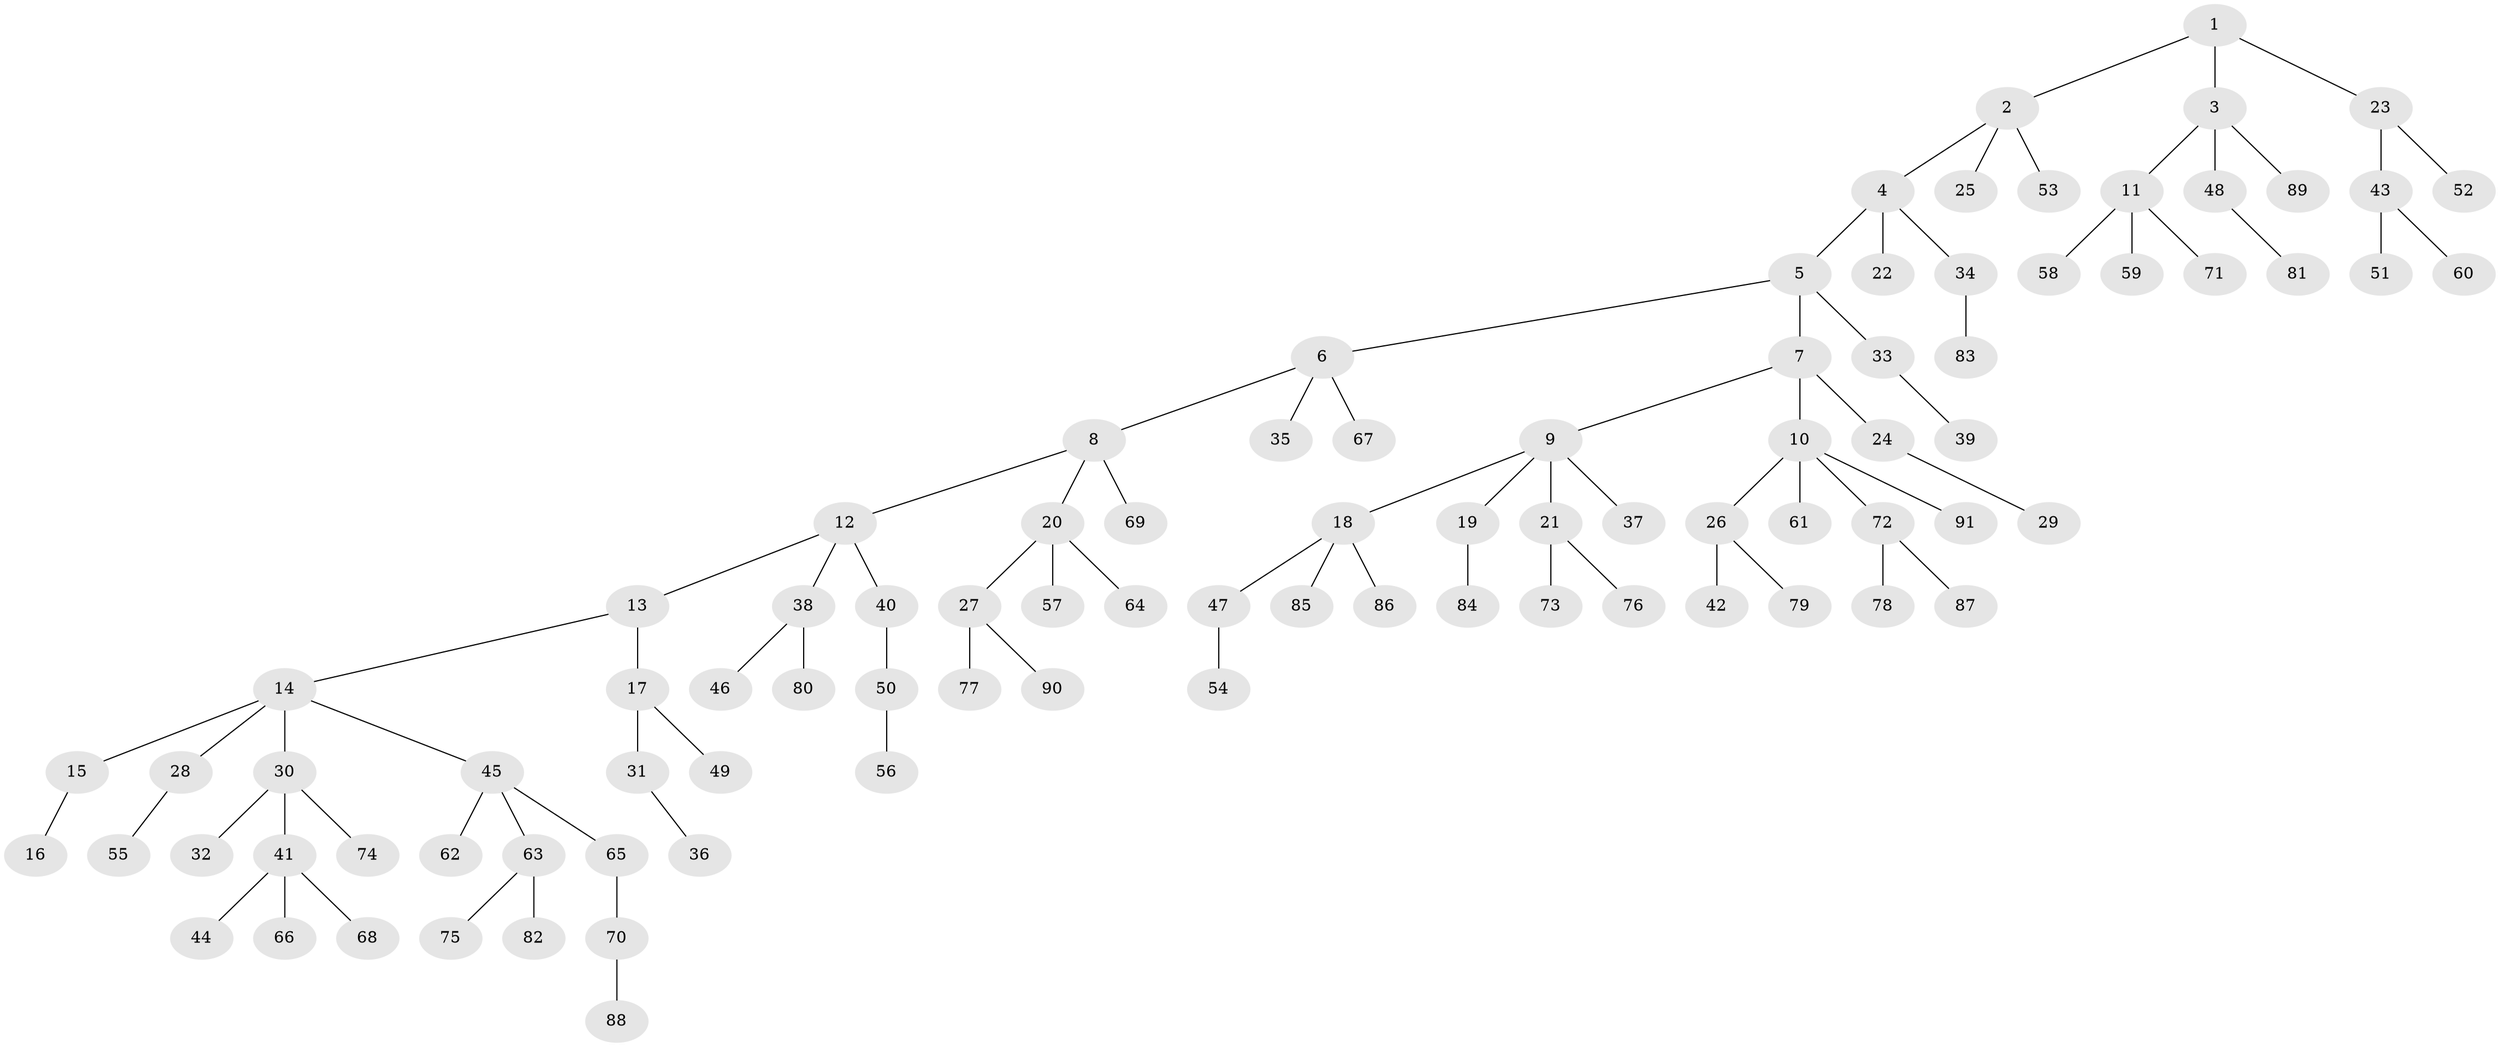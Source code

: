 // coarse degree distribution, {5: 0.05, 3: 0.1, 4: 0.11666666666666667, 6: 0.016666666666666666, 1: 0.5833333333333334, 2: 0.13333333333333333}
// Generated by graph-tools (version 1.1) at 2025/52/02/27/25 19:52:13]
// undirected, 91 vertices, 90 edges
graph export_dot {
graph [start="1"]
  node [color=gray90,style=filled];
  1;
  2;
  3;
  4;
  5;
  6;
  7;
  8;
  9;
  10;
  11;
  12;
  13;
  14;
  15;
  16;
  17;
  18;
  19;
  20;
  21;
  22;
  23;
  24;
  25;
  26;
  27;
  28;
  29;
  30;
  31;
  32;
  33;
  34;
  35;
  36;
  37;
  38;
  39;
  40;
  41;
  42;
  43;
  44;
  45;
  46;
  47;
  48;
  49;
  50;
  51;
  52;
  53;
  54;
  55;
  56;
  57;
  58;
  59;
  60;
  61;
  62;
  63;
  64;
  65;
  66;
  67;
  68;
  69;
  70;
  71;
  72;
  73;
  74;
  75;
  76;
  77;
  78;
  79;
  80;
  81;
  82;
  83;
  84;
  85;
  86;
  87;
  88;
  89;
  90;
  91;
  1 -- 2;
  1 -- 3;
  1 -- 23;
  2 -- 4;
  2 -- 25;
  2 -- 53;
  3 -- 11;
  3 -- 48;
  3 -- 89;
  4 -- 5;
  4 -- 22;
  4 -- 34;
  5 -- 6;
  5 -- 7;
  5 -- 33;
  6 -- 8;
  6 -- 35;
  6 -- 67;
  7 -- 9;
  7 -- 10;
  7 -- 24;
  8 -- 12;
  8 -- 20;
  8 -- 69;
  9 -- 18;
  9 -- 19;
  9 -- 21;
  9 -- 37;
  10 -- 26;
  10 -- 61;
  10 -- 72;
  10 -- 91;
  11 -- 58;
  11 -- 59;
  11 -- 71;
  12 -- 13;
  12 -- 38;
  12 -- 40;
  13 -- 14;
  13 -- 17;
  14 -- 15;
  14 -- 28;
  14 -- 30;
  14 -- 45;
  15 -- 16;
  17 -- 31;
  17 -- 49;
  18 -- 47;
  18 -- 85;
  18 -- 86;
  19 -- 84;
  20 -- 27;
  20 -- 57;
  20 -- 64;
  21 -- 73;
  21 -- 76;
  23 -- 43;
  23 -- 52;
  24 -- 29;
  26 -- 42;
  26 -- 79;
  27 -- 77;
  27 -- 90;
  28 -- 55;
  30 -- 32;
  30 -- 41;
  30 -- 74;
  31 -- 36;
  33 -- 39;
  34 -- 83;
  38 -- 46;
  38 -- 80;
  40 -- 50;
  41 -- 44;
  41 -- 66;
  41 -- 68;
  43 -- 51;
  43 -- 60;
  45 -- 62;
  45 -- 63;
  45 -- 65;
  47 -- 54;
  48 -- 81;
  50 -- 56;
  63 -- 75;
  63 -- 82;
  65 -- 70;
  70 -- 88;
  72 -- 78;
  72 -- 87;
}
